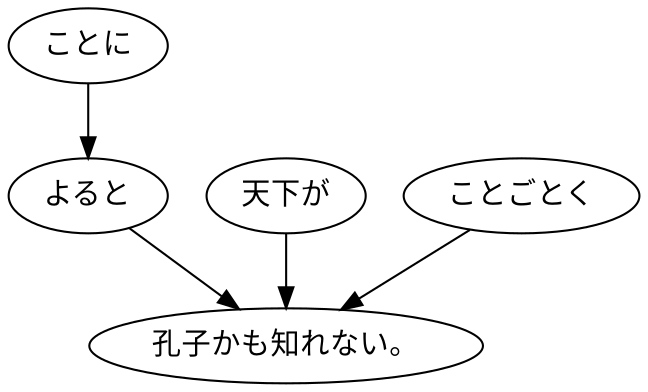 digraph graph8846 {
	node0 [label="ことに"];
	node1 [label="よると"];
	node2 [label="天下が"];
	node3 [label="ことごとく"];
	node4 [label="孔子かも知れない。"];
	node0 -> node1;
	node1 -> node4;
	node2 -> node4;
	node3 -> node4;
}
